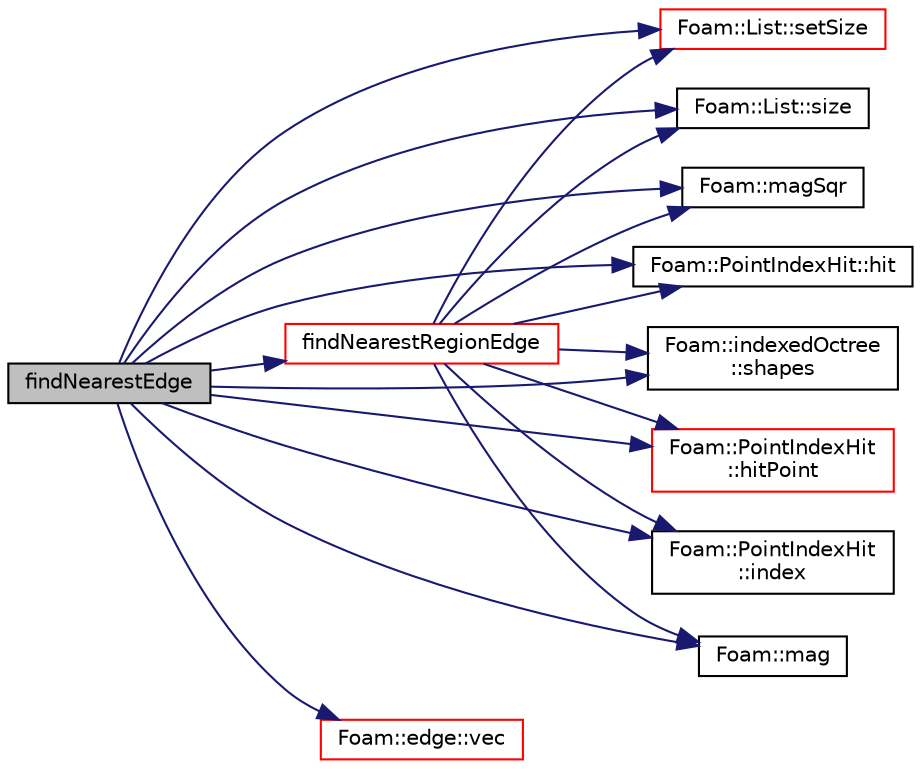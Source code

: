 digraph "findNearestEdge"
{
  bgcolor="transparent";
  edge [fontname="Helvetica",fontsize="10",labelfontname="Helvetica",labelfontsize="10"];
  node [fontname="Helvetica",fontsize="10",shape=record];
  rankdir="LR";
  Node1 [label="findNearestEdge",height=0.2,width=0.4,color="black", fillcolor="grey75", style="filled", fontcolor="black"];
  Node1 -> Node2 [color="midnightblue",fontsize="10",style="solid",fontname="Helvetica"];
  Node2 [label="findNearestRegionEdge",height=0.2,width=0.4,color="red",URL="$a02159.html#a3c1594dfe7daf51065b42d9a71f2305d",tooltip="Find nearest point on nearest region edge. Sets: "];
  Node2 -> Node3 [color="midnightblue",fontsize="10",style="solid",fontname="Helvetica"];
  Node3 [label="Foam::List::setSize",height=0.2,width=0.4,color="red",URL="$a01391.html#aedb985ffeaf1bdbfeccc2a8730405703",tooltip="Reset size of List. "];
  Node2 -> Node4 [color="midnightblue",fontsize="10",style="solid",fontname="Helvetica"];
  Node4 [label="Foam::List::size",height=0.2,width=0.4,color="black",URL="$a01391.html#a8a5f6fa29bd4b500caf186f60245b384",tooltip="Override size to be inconsistent with allocated storage. "];
  Node2 -> Node5 [color="midnightblue",fontsize="10",style="solid",fontname="Helvetica"];
  Node5 [label="Foam::magSqr",height=0.2,width=0.4,color="black",URL="$a10974.html#ae6fff2c6981e6d9618aa5038e69def6e"];
  Node2 -> Node6 [color="midnightblue",fontsize="10",style="solid",fontname="Helvetica"];
  Node6 [label="Foam::PointIndexHit::hit",height=0.2,width=0.4,color="black",URL="$a01923.html#ad963d38a624b8bf8b37c210109dba03c",tooltip="Is there a hit. "];
  Node2 -> Node7 [color="midnightblue",fontsize="10",style="solid",fontname="Helvetica"];
  Node7 [label="Foam::indexedOctree\l::shapes",height=0.2,width=0.4,color="black",URL="$a01069.html#abd186b2cbd8c6def61dc033a4892b847",tooltip="Reference to shape. "];
  Node2 -> Node8 [color="midnightblue",fontsize="10",style="solid",fontname="Helvetica"];
  Node8 [label="Foam::PointIndexHit\l::hitPoint",height=0.2,width=0.4,color="red",URL="$a01923.html#a0c448cd4b96e9ea9ba38c62c019a8bce",tooltip="Return hit point. "];
  Node2 -> Node9 [color="midnightblue",fontsize="10",style="solid",fontname="Helvetica"];
  Node9 [label="Foam::PointIndexHit\l::index",height=0.2,width=0.4,color="black",URL="$a01923.html#a7d1e8acadb27bd2b4e61457d47b71b6f",tooltip="Return index. "];
  Node2 -> Node10 [color="midnightblue",fontsize="10",style="solid",fontname="Helvetica"];
  Node10 [label="Foam::mag",height=0.2,width=0.4,color="black",URL="$a10974.html#a929da2a3fdcf3dacbbe0487d3a330dae"];
  Node1 -> Node6 [color="midnightblue",fontsize="10",style="solid",fontname="Helvetica"];
  Node1 -> Node8 [color="midnightblue",fontsize="10",style="solid",fontname="Helvetica"];
  Node1 -> Node9 [color="midnightblue",fontsize="10",style="solid",fontname="Helvetica"];
  Node1 -> Node10 [color="midnightblue",fontsize="10",style="solid",fontname="Helvetica"];
  Node1 -> Node5 [color="midnightblue",fontsize="10",style="solid",fontname="Helvetica"];
  Node1 -> Node3 [color="midnightblue",fontsize="10",style="solid",fontname="Helvetica"];
  Node1 -> Node7 [color="midnightblue",fontsize="10",style="solid",fontname="Helvetica"];
  Node1 -> Node4 [color="midnightblue",fontsize="10",style="solid",fontname="Helvetica"];
  Node1 -> Node11 [color="midnightblue",fontsize="10",style="solid",fontname="Helvetica"];
  Node11 [label="Foam::edge::vec",height=0.2,width=0.4,color="red",URL="$a00621.html#a9c85e25fb010469f9d04cd70d9250419",tooltip="Return the vector (end - start) "];
}
